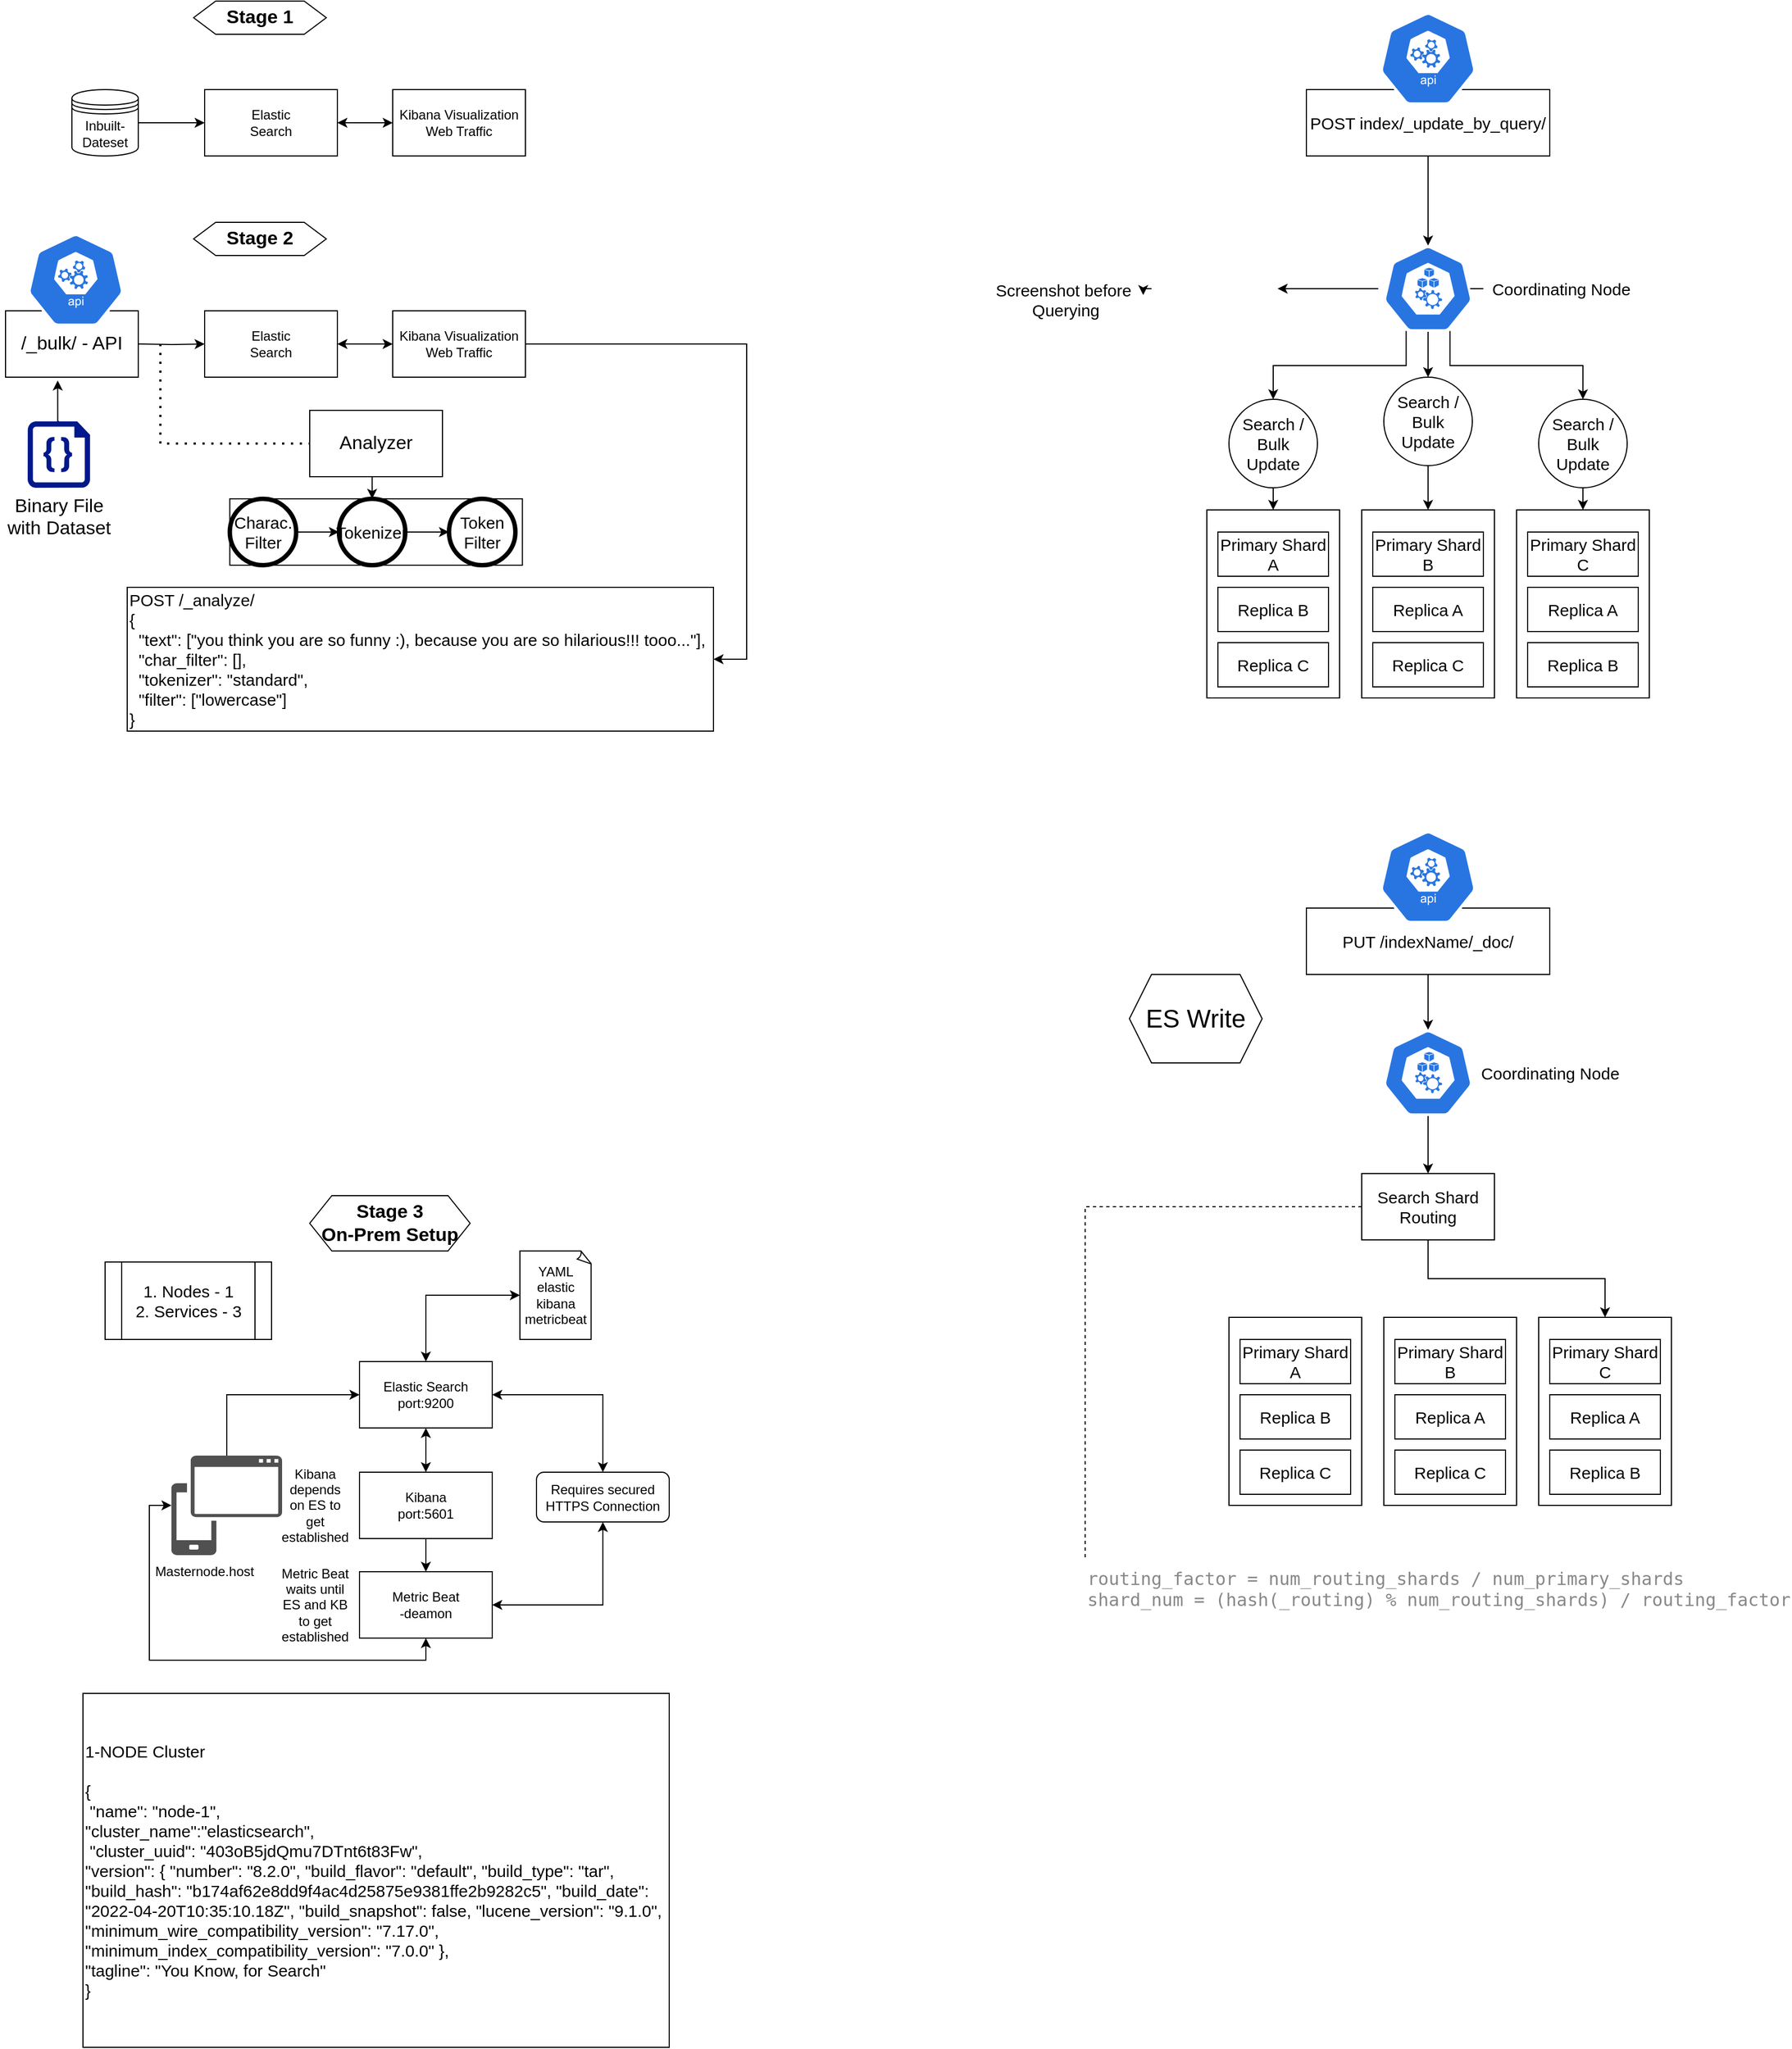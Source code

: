 <mxfile version="18.0.4" type="github">
  <diagram id="VVRJWI324u3OcMAuvgbn" name="Page-1">
    <mxGraphModel dx="2365" dy="1293" grid="1" gridSize="10" guides="1" tooltips="1" connect="1" arrows="1" fold="1" page="1" pageScale="1" pageWidth="850" pageHeight="1100" background="none" math="0" shadow="0">
      <root>
        <mxCell id="0" />
        <mxCell id="1" parent="0" />
        <mxCell id="OU6S-yULbzZccyL7ORFk-41" style="edgeStyle=orthogonalEdgeStyle;rounded=0;orthogonalLoop=1;jettySize=auto;html=1;exitX=1;exitY=0.5;exitDx=0;exitDy=0;entryX=0;entryY=0.5;entryDx=0;entryDy=0;startArrow=classic;startFill=1;" edge="1" parent="1" source="OU6S-yULbzZccyL7ORFk-36" target="OU6S-yULbzZccyL7ORFk-37">
          <mxGeometry relative="1" as="geometry" />
        </mxCell>
        <mxCell id="OU6S-yULbzZccyL7ORFk-36" value="Elastic&lt;br&gt;Search" style="rounded=0;whiteSpace=wrap;html=1;strokeColor=default;" vertex="1" parent="1">
          <mxGeometry x="254" y="190" width="120" height="60" as="geometry" />
        </mxCell>
        <mxCell id="OU6S-yULbzZccyL7ORFk-37" value="Kibana Visualization&lt;br&gt;Web Traffic" style="rounded=0;whiteSpace=wrap;html=1;strokeColor=default;" vertex="1" parent="1">
          <mxGeometry x="424" y="190" width="120" height="60" as="geometry" />
        </mxCell>
        <mxCell id="OU6S-yULbzZccyL7ORFk-42" style="edgeStyle=orthogonalEdgeStyle;rounded=0;orthogonalLoop=1;jettySize=auto;html=1;exitX=1;exitY=0.5;exitDx=0;exitDy=0;entryX=0;entryY=0.5;entryDx=0;entryDy=0;startArrow=none;startFill=0;" edge="1" parent="1" source="OU6S-yULbzZccyL7ORFk-39" target="OU6S-yULbzZccyL7ORFk-36">
          <mxGeometry relative="1" as="geometry" />
        </mxCell>
        <mxCell id="OU6S-yULbzZccyL7ORFk-39" value="Inbuilt-Dateset" style="shape=datastore;whiteSpace=wrap;html=1;rounded=0;strokeColor=default;" vertex="1" parent="1">
          <mxGeometry x="134" y="190" width="60" height="60" as="geometry" />
        </mxCell>
        <mxCell id="OU6S-yULbzZccyL7ORFk-43" value="&lt;b&gt;&lt;font style=&quot;font-size: 17px;&quot;&gt;Stage 1&lt;/font&gt;&lt;/b&gt;" style="shape=hexagon;perimeter=hexagonPerimeter2;whiteSpace=wrap;html=1;fixedSize=1;rounded=0;strokeColor=default;" vertex="1" parent="1">
          <mxGeometry x="244" y="110" width="120" height="30" as="geometry" />
        </mxCell>
        <mxCell id="OU6S-yULbzZccyL7ORFk-44" style="edgeStyle=orthogonalEdgeStyle;rounded=0;orthogonalLoop=1;jettySize=auto;html=1;exitX=1;exitY=0.5;exitDx=0;exitDy=0;entryX=0;entryY=0.5;entryDx=0;entryDy=0;startArrow=classic;startFill=1;" edge="1" parent="1" source="OU6S-yULbzZccyL7ORFk-45" target="OU6S-yULbzZccyL7ORFk-46">
          <mxGeometry relative="1" as="geometry" />
        </mxCell>
        <mxCell id="OU6S-yULbzZccyL7ORFk-45" value="Elastic&lt;br&gt;Search" style="rounded=0;whiteSpace=wrap;html=1;strokeColor=default;" vertex="1" parent="1">
          <mxGeometry x="254" y="390" width="120" height="60" as="geometry" />
        </mxCell>
        <mxCell id="OU6S-yULbzZccyL7ORFk-72" style="edgeStyle=orthogonalEdgeStyle;rounded=0;orthogonalLoop=1;jettySize=auto;html=1;exitX=1;exitY=0.5;exitDx=0;exitDy=0;entryX=1;entryY=0.5;entryDx=0;entryDy=0;fontSize=15;startArrow=none;startFill=0;" edge="1" parent="1" source="OU6S-yULbzZccyL7ORFk-46" target="OU6S-yULbzZccyL7ORFk-70">
          <mxGeometry relative="1" as="geometry">
            <Array as="points">
              <mxPoint x="744" y="420" />
              <mxPoint x="744" y="705" />
            </Array>
          </mxGeometry>
        </mxCell>
        <mxCell id="OU6S-yULbzZccyL7ORFk-46" value="Kibana Visualization&lt;br&gt;Web Traffic" style="rounded=0;whiteSpace=wrap;html=1;strokeColor=default;" vertex="1" parent="1">
          <mxGeometry x="424" y="390" width="120" height="60" as="geometry" />
        </mxCell>
        <mxCell id="OU6S-yULbzZccyL7ORFk-47" style="edgeStyle=orthogonalEdgeStyle;rounded=0;orthogonalLoop=1;jettySize=auto;html=1;exitX=1;exitY=0.5;exitDx=0;exitDy=0;entryX=0;entryY=0.5;entryDx=0;entryDy=0;startArrow=none;startFill=0;" edge="1" parent="1" target="OU6S-yULbzZccyL7ORFk-45">
          <mxGeometry relative="1" as="geometry">
            <mxPoint x="194.0" y="420.0" as="sourcePoint" />
          </mxGeometry>
        </mxCell>
        <mxCell id="OU6S-yULbzZccyL7ORFk-49" value="&lt;b&gt;&lt;font style=&quot;font-size: 17px;&quot;&gt;Stage 2&lt;/font&gt;&lt;/b&gt;" style="shape=hexagon;perimeter=hexagonPerimeter2;whiteSpace=wrap;html=1;fixedSize=1;rounded=0;strokeColor=default;" vertex="1" parent="1">
          <mxGeometry x="244" y="310" width="120" height="30" as="geometry" />
        </mxCell>
        <mxCell id="OU6S-yULbzZccyL7ORFk-53" style="edgeStyle=orthogonalEdgeStyle;rounded=0;orthogonalLoop=1;jettySize=auto;html=1;exitX=0.5;exitY=0;exitDx=0;exitDy=0;exitPerimeter=0;entryX=0.393;entryY=1.05;entryDx=0;entryDy=0;entryPerimeter=0;fontSize=17;startArrow=none;startFill=0;" edge="1" parent="1" source="OU6S-yULbzZccyL7ORFk-50" target="OU6S-yULbzZccyL7ORFk-51">
          <mxGeometry relative="1" as="geometry" />
        </mxCell>
        <mxCell id="OU6S-yULbzZccyL7ORFk-50" value="Binary File &lt;br&gt;with Dataset" style="sketch=0;aspect=fixed;pointerEvents=1;shadow=0;dashed=0;html=1;strokeColor=none;labelPosition=center;verticalLabelPosition=bottom;verticalAlign=top;align=center;fillColor=#00188D;shape=mxgraph.azure.code_file;rounded=0;fontSize=17;" vertex="1" parent="1">
          <mxGeometry x="94" y="490" width="56.4" height="60" as="geometry" />
        </mxCell>
        <mxCell id="OU6S-yULbzZccyL7ORFk-51" value="/_bulk/ - API" style="rounded=0;whiteSpace=wrap;html=1;fontSize=17;strokeColor=default;" vertex="1" parent="1">
          <mxGeometry x="74" y="390" width="120" height="60" as="geometry" />
        </mxCell>
        <mxCell id="OU6S-yULbzZccyL7ORFk-52" value="" style="sketch=0;html=1;dashed=0;whitespace=wrap;fillColor=#2875E2;strokeColor=#ffffff;points=[[0.005,0.63,0],[0.1,0.2,0],[0.9,0.2,0],[0.5,0,0],[0.995,0.63,0],[0.72,0.99,0],[0.5,1,0],[0.28,0.99,0]];shape=mxgraph.kubernetes.icon;prIcon=api;rounded=0;fontSize=17;" vertex="1" parent="1">
          <mxGeometry x="70" y="320" width="135" height="84" as="geometry" />
        </mxCell>
        <mxCell id="OU6S-yULbzZccyL7ORFk-56" value="" style="endArrow=none;dashed=1;html=1;dashPattern=1 3;strokeWidth=2;rounded=0;fontSize=17;entryX=0;entryY=0.5;entryDx=0;entryDy=0;" edge="1" parent="1" target="OU6S-yULbzZccyL7ORFk-57">
          <mxGeometry width="50" height="50" relative="1" as="geometry">
            <mxPoint x="214" y="420" as="sourcePoint" />
            <mxPoint x="509.44" y="512.16" as="targetPoint" />
            <Array as="points">
              <mxPoint x="214" y="510" />
            </Array>
          </mxGeometry>
        </mxCell>
        <mxCell id="OU6S-yULbzZccyL7ORFk-69" style="edgeStyle=orthogonalEdgeStyle;rounded=0;orthogonalLoop=1;jettySize=auto;html=1;exitX=0.5;exitY=1;exitDx=0;exitDy=0;entryX=0.5;entryY=0;entryDx=0;entryDy=0;fontSize=15;startArrow=none;startFill=0;" edge="1" parent="1" source="OU6S-yULbzZccyL7ORFk-57" target="OU6S-yULbzZccyL7ORFk-64">
          <mxGeometry relative="1" as="geometry" />
        </mxCell>
        <mxCell id="OU6S-yULbzZccyL7ORFk-57" value="Analyzer" style="rounded=0;whiteSpace=wrap;html=1;fontSize=17;strokeColor=default;" vertex="1" parent="1">
          <mxGeometry x="349" y="480" width="120" height="60" as="geometry" />
        </mxCell>
        <mxCell id="OU6S-yULbzZccyL7ORFk-68" value="" style="group;fillColor=none;strokeColor=default;" vertex="1" connectable="0" parent="1">
          <mxGeometry x="276.75" y="560" width="264.5" height="60" as="geometry" />
        </mxCell>
        <mxCell id="OU6S-yULbzZccyL7ORFk-63" value="Charac.&lt;br style=&quot;font-size: 15px;&quot;&gt;Filter" style="ellipse;whiteSpace=wrap;html=1;aspect=fixed;rounded=0;fontSize=15;strokeColor=default;gradientColor=none;strokeWidth=4;" vertex="1" parent="OU6S-yULbzZccyL7ORFk-68">
          <mxGeometry width="60" height="60" as="geometry" />
        </mxCell>
        <mxCell id="OU6S-yULbzZccyL7ORFk-64" value="Tokenizer" style="ellipse;whiteSpace=wrap;html=1;aspect=fixed;rounded=0;fontSize=15;strokeColor=default;gradientColor=none;strokeWidth=4;" vertex="1" parent="OU6S-yULbzZccyL7ORFk-68">
          <mxGeometry x="98.669" width="60" height="60" as="geometry" />
        </mxCell>
        <mxCell id="OU6S-yULbzZccyL7ORFk-65" value="Token Filter" style="ellipse;whiteSpace=wrap;html=1;aspect=fixed;rounded=0;fontSize=15;strokeColor=default;gradientColor=none;strokeWidth=4;" vertex="1" parent="OU6S-yULbzZccyL7ORFk-68">
          <mxGeometry x="198.168" width="60" height="60" as="geometry" />
        </mxCell>
        <mxCell id="OU6S-yULbzZccyL7ORFk-66" style="edgeStyle=orthogonalEdgeStyle;rounded=0;orthogonalLoop=1;jettySize=auto;html=1;exitX=1;exitY=0.5;exitDx=0;exitDy=0;entryX=0;entryY=0.5;entryDx=0;entryDy=0;fontSize=15;startArrow=none;startFill=0;" edge="1" parent="OU6S-yULbzZccyL7ORFk-68" source="OU6S-yULbzZccyL7ORFk-63" target="OU6S-yULbzZccyL7ORFk-64">
          <mxGeometry relative="1" as="geometry" />
        </mxCell>
        <mxCell id="OU6S-yULbzZccyL7ORFk-67" style="edgeStyle=orthogonalEdgeStyle;rounded=0;orthogonalLoop=1;jettySize=auto;html=1;exitX=1;exitY=0.5;exitDx=0;exitDy=0;entryX=0;entryY=0.5;entryDx=0;entryDy=0;fontSize=15;startArrow=none;startFill=0;" edge="1" parent="OU6S-yULbzZccyL7ORFk-68" source="OU6S-yULbzZccyL7ORFk-64" target="OU6S-yULbzZccyL7ORFk-65">
          <mxGeometry relative="1" as="geometry" />
        </mxCell>
        <mxCell id="OU6S-yULbzZccyL7ORFk-70" value="&lt;div&gt;POST /_analyze/&lt;/div&gt;&lt;div&gt;{&lt;/div&gt;&lt;div&gt;&amp;nbsp; &quot;text&quot;: [&quot;you think you are so funny :), because you are so hilarious!!! tooo...&quot;],&lt;/div&gt;&lt;div&gt;&amp;nbsp; &quot;char_filter&quot;: [],&lt;/div&gt;&lt;div&gt;&amp;nbsp; &quot;tokenizer&quot;: &quot;standard&quot;,&lt;/div&gt;&lt;div&gt;&amp;nbsp; &quot;filter&quot;: [&quot;lowercase&quot;]&lt;/div&gt;&lt;div&gt;}&lt;/div&gt;" style="rounded=0;whiteSpace=wrap;html=1;fontSize=15;strokeColor=default;strokeWidth=1;fillColor=none;gradientColor=none;align=left;" vertex="1" parent="1">
          <mxGeometry x="184" y="640" width="530" height="130" as="geometry" />
        </mxCell>
        <mxCell id="OU6S-yULbzZccyL7ORFk-76" value="&lt;span style=&quot;&quot;&gt;1-NODE Cluster&lt;br&gt;&lt;br&gt;{&lt;br&gt;&amp;nbsp;&quot;name&quot;: &quot;node-1&quot;, &lt;br&gt;&quot;cluster_name&quot;:&quot;elasticsearch&quot;,&lt;br&gt;&amp;nbsp;&quot;cluster_uuid&quot;: &quot;403oB5jdQmu7DTnt6t83Fw&quot;, &lt;br&gt;&quot;version&quot;: { &quot;number&quot;: &quot;8.2.0&quot;, &quot;build_flavor&quot;: &quot;default&quot;, &quot;build_type&quot;: &quot;tar&quot;, &quot;build_hash&quot;: &quot;b174af62e8dd9f4ac4d25875e9381ffe2b9282c5&quot;, &quot;build_date&quot;: &quot;2022-04-20T10:35:10.18Z&quot;, &quot;build_snapshot&quot;: false, &quot;lucene_version&quot;: &quot;9.1.0&quot;, &quot;minimum_wire_compatibility_version&quot;: &quot;7.17.0&quot;, &quot;minimum_index_compatibility_version&quot;: &quot;7.0.0&quot; }, &lt;br&gt;&quot;tagline&quot;: &quot;You Know, for Search&quot; &lt;br&gt;}&lt;/span&gt;" style="rounded=0;whiteSpace=wrap;html=1;labelBackgroundColor=none;fontSize=15;strokeColor=default;strokeWidth=1;fillColor=none;gradientColor=none;align=left;" vertex="1" parent="1">
          <mxGeometry x="144" y="1640" width="530" height="320" as="geometry" />
        </mxCell>
        <mxCell id="OU6S-yULbzZccyL7ORFk-77" value="" style="group" vertex="1" connectable="0" parent="1">
          <mxGeometry x="164" y="1190" width="500" height="370" as="geometry" />
        </mxCell>
        <mxCell id="OU6S-yULbzZccyL7ORFk-14" value="" style="group" vertex="1" connectable="0" parent="OU6S-yULbzZccyL7ORFk-77">
          <mxGeometry x="150" y="50" width="350" height="320" as="geometry" />
        </mxCell>
        <mxCell id="OU6S-yULbzZccyL7ORFk-7" value="" style="group;strokeColor=none;" vertex="1" connectable="0" parent="OU6S-yULbzZccyL7ORFk-14">
          <mxGeometry x="70" width="280" height="320" as="geometry" />
        </mxCell>
        <mxCell id="OU6S-yULbzZccyL7ORFk-8" value="" style="edgeStyle=orthogonalEdgeStyle;rounded=0;orthogonalLoop=1;jettySize=auto;html=1;startArrow=classic;startFill=1;" edge="1" parent="OU6S-yULbzZccyL7ORFk-7" source="OU6S-yULbzZccyL7ORFk-3" target="OU6S-yULbzZccyL7ORFk-4">
          <mxGeometry relative="1" as="geometry" />
        </mxCell>
        <mxCell id="OU6S-yULbzZccyL7ORFk-3" value="&lt;span style=&quot;&quot;&gt;Elastic Search&lt;br&gt;port:9200&lt;br&gt;&lt;/span&gt;" style="rounded=0;whiteSpace=wrap;html=1;" vertex="1" parent="OU6S-yULbzZccyL7ORFk-7">
          <mxGeometry x="10" y="100" width="120" height="60" as="geometry" />
        </mxCell>
        <mxCell id="OU6S-yULbzZccyL7ORFk-9" value="" style="edgeStyle=orthogonalEdgeStyle;rounded=0;orthogonalLoop=1;jettySize=auto;html=1;" edge="1" parent="OU6S-yULbzZccyL7ORFk-7" source="OU6S-yULbzZccyL7ORFk-4" target="OU6S-yULbzZccyL7ORFk-5">
          <mxGeometry relative="1" as="geometry" />
        </mxCell>
        <mxCell id="OU6S-yULbzZccyL7ORFk-4" value="Kibana&lt;br&gt;port:5601" style="rounded=0;whiteSpace=wrap;html=1;" vertex="1" parent="OU6S-yULbzZccyL7ORFk-7">
          <mxGeometry x="10" y="200" width="120" height="60" as="geometry" />
        </mxCell>
        <mxCell id="OU6S-yULbzZccyL7ORFk-20" style="edgeStyle=orthogonalEdgeStyle;rounded=0;orthogonalLoop=1;jettySize=auto;html=1;exitX=0.5;exitY=1;exitDx=0;exitDy=0;entryX=0;entryY=0.5;entryDx=0;entryDy=0;entryPerimeter=0;startArrow=classic;startFill=1;" edge="1" parent="OU6S-yULbzZccyL7ORFk-7" source="OU6S-yULbzZccyL7ORFk-5" target="OU6S-yULbzZccyL7ORFk-1">
          <mxGeometry relative="1" as="geometry" />
        </mxCell>
        <mxCell id="OU6S-yULbzZccyL7ORFk-34" style="edgeStyle=orthogonalEdgeStyle;rounded=0;orthogonalLoop=1;jettySize=auto;html=1;exitX=1;exitY=0.5;exitDx=0;exitDy=0;entryX=0.5;entryY=1;entryDx=0;entryDy=0;startArrow=classic;startFill=1;" edge="1" parent="OU6S-yULbzZccyL7ORFk-7" source="OU6S-yULbzZccyL7ORFk-5" target="OU6S-yULbzZccyL7ORFk-33">
          <mxGeometry relative="1" as="geometry" />
        </mxCell>
        <mxCell id="OU6S-yULbzZccyL7ORFk-5" value="Metric Beat&lt;br&gt;-deamon" style="rounded=0;whiteSpace=wrap;html=1;" vertex="1" parent="OU6S-yULbzZccyL7ORFk-7">
          <mxGeometry x="10" y="290" width="120" height="60" as="geometry" />
        </mxCell>
        <mxCell id="OU6S-yULbzZccyL7ORFk-18" style="edgeStyle=orthogonalEdgeStyle;rounded=0;orthogonalLoop=1;jettySize=auto;html=1;exitX=0.5;exitY=0;exitDx=0;exitDy=0;exitPerimeter=0;entryX=0;entryY=0.5;entryDx=0;entryDy=0;" edge="1" parent="OU6S-yULbzZccyL7ORFk-7" source="OU6S-yULbzZccyL7ORFk-1" target="OU6S-yULbzZccyL7ORFk-3">
          <mxGeometry relative="1" as="geometry" />
        </mxCell>
        <mxCell id="OU6S-yULbzZccyL7ORFk-1" value="" style="sketch=0;pointerEvents=1;shadow=0;dashed=0;html=1;strokeColor=none;labelPosition=center;verticalLabelPosition=bottom;verticalAlign=top;align=center;fillColor=#505050;shape=mxgraph.mscae.intune.device_os" vertex="1" parent="OU6S-yULbzZccyL7ORFk-7">
          <mxGeometry x="-160" y="185" width="100" height="90" as="geometry" />
        </mxCell>
        <mxCell id="OU6S-yULbzZccyL7ORFk-15" value="Masternode.host" style="text;html=1;strokeColor=none;fillColor=none;align=center;verticalAlign=middle;whiteSpace=wrap;rounded=0;" vertex="1" parent="OU6S-yULbzZccyL7ORFk-7">
          <mxGeometry x="-160" y="275" width="60" height="30" as="geometry" />
        </mxCell>
        <mxCell id="OU6S-yULbzZccyL7ORFk-35" style="edgeStyle=orthogonalEdgeStyle;rounded=0;orthogonalLoop=1;jettySize=auto;html=1;exitX=0.5;exitY=0;exitDx=0;exitDy=0;entryX=1;entryY=0.5;entryDx=0;entryDy=0;startArrow=classic;startFill=1;" edge="1" parent="OU6S-yULbzZccyL7ORFk-7" source="OU6S-yULbzZccyL7ORFk-33" target="OU6S-yULbzZccyL7ORFk-3">
          <mxGeometry relative="1" as="geometry" />
        </mxCell>
        <mxCell id="OU6S-yULbzZccyL7ORFk-33" value="Requires secured HTTPS Connection" style="rounded=1;whiteSpace=wrap;html=1;strokeColor=default;" vertex="1" parent="OU6S-yULbzZccyL7ORFk-7">
          <mxGeometry x="170" y="200" width="120" height="45" as="geometry" />
        </mxCell>
        <mxCell id="OU6S-yULbzZccyL7ORFk-12" value="" style="group" vertex="1" connectable="0" parent="OU6S-yULbzZccyL7ORFk-14">
          <mxGeometry x="10" y="215" width="60" height="120" as="geometry" />
        </mxCell>
        <mxCell id="OU6S-yULbzZccyL7ORFk-11" value="Metric Beat waits until ES and KB to get established" style="text;html=1;strokeColor=none;fillColor=none;align=center;verticalAlign=middle;whiteSpace=wrap;rounded=0;" vertex="1" parent="OU6S-yULbzZccyL7ORFk-12">
          <mxGeometry y="90" width="60" height="30" as="geometry" />
        </mxCell>
        <mxCell id="OU6S-yULbzZccyL7ORFk-10" value="Kibana depends on ES to get established" style="text;html=1;strokeColor=none;fillColor=none;align=center;verticalAlign=middle;whiteSpace=wrap;rounded=0;" vertex="1" parent="OU6S-yULbzZccyL7ORFk-12">
          <mxGeometry width="60" height="30" as="geometry" />
        </mxCell>
        <mxCell id="OU6S-yULbzZccyL7ORFk-28" value="YAML&lt;br&gt;elastic&lt;br&gt;kibana&lt;br&gt;metricbeat" style="whiteSpace=wrap;html=1;shape=mxgraph.basic.document;rounded=0;strokeColor=default;" vertex="1" parent="OU6S-yULbzZccyL7ORFk-77">
          <mxGeometry x="375" y="50" width="65" height="80" as="geometry" />
        </mxCell>
        <mxCell id="OU6S-yULbzZccyL7ORFk-29" style="edgeStyle=orthogonalEdgeStyle;rounded=0;orthogonalLoop=1;jettySize=auto;html=1;exitX=0.5;exitY=0;exitDx=0;exitDy=0;entryX=0;entryY=0.5;entryDx=0;entryDy=0;entryPerimeter=0;startArrow=classic;startFill=1;" edge="1" parent="OU6S-yULbzZccyL7ORFk-77" source="OU6S-yULbzZccyL7ORFk-3" target="OU6S-yULbzZccyL7ORFk-28">
          <mxGeometry relative="1" as="geometry" />
        </mxCell>
        <mxCell id="OU6S-yULbzZccyL7ORFk-71" value="&lt;b&gt;&lt;font style=&quot;font-size: 17px;&quot;&gt;Stage 3&lt;br&gt;On-Prem Setup&lt;/font&gt;&lt;/b&gt;" style="shape=hexagon;perimeter=hexagonPerimeter2;whiteSpace=wrap;html=1;fixedSize=1;rounded=0;strokeColor=default;" vertex="1" parent="OU6S-yULbzZccyL7ORFk-77">
          <mxGeometry x="185" width="145" height="50" as="geometry" />
        </mxCell>
        <mxCell id="OU6S-yULbzZccyL7ORFk-73" value="1. Nodes - 1&lt;br&gt;2. Services - 3" style="shape=process;whiteSpace=wrap;html=1;backgroundOutline=1;rounded=0;fontSize=15;strokeColor=default;strokeWidth=1;fillColor=none;gradientColor=none;" vertex="1" parent="OU6S-yULbzZccyL7ORFk-77">
          <mxGeometry y="60" width="150.5" height="70" as="geometry" />
        </mxCell>
        <mxCell id="OU6S-yULbzZccyL7ORFk-88" style="edgeStyle=orthogonalEdgeStyle;rounded=0;orthogonalLoop=1;jettySize=auto;html=1;exitX=0.5;exitY=1;exitDx=0;exitDy=0;entryX=0.5;entryY=0;entryDx=0;entryDy=0;entryPerimeter=0;fontSize=15;startArrow=none;startFill=0;" edge="1" parent="1" source="OU6S-yULbzZccyL7ORFk-78" target="OU6S-yULbzZccyL7ORFk-79">
          <mxGeometry relative="1" as="geometry" />
        </mxCell>
        <mxCell id="OU6S-yULbzZccyL7ORFk-78" value="POST index/_update_by_query/" style="rounded=0;whiteSpace=wrap;html=1;labelBackgroundColor=none;fontSize=15;strokeColor=default;strokeWidth=1;fillColor=none;gradientColor=none;" vertex="1" parent="1">
          <mxGeometry x="1250" y="190" width="220" height="60" as="geometry" />
        </mxCell>
        <mxCell id="OU6S-yULbzZccyL7ORFk-82" value="" style="edgeStyle=orthogonalEdgeStyle;rounded=0;orthogonalLoop=1;jettySize=auto;html=1;fontSize=15;startArrow=none;startFill=0;" edge="1" parent="1" source="OU6S-yULbzZccyL7ORFk-80">
          <mxGeometry relative="1" as="geometry">
            <mxPoint x="1365" y="339" as="targetPoint" />
          </mxGeometry>
        </mxCell>
        <mxCell id="OU6S-yULbzZccyL7ORFk-83" value="" style="edgeStyle=orthogonalEdgeStyle;rounded=0;orthogonalLoop=1;jettySize=auto;html=1;fontSize=15;startArrow=none;startFill=0;" edge="1" parent="1" source="OU6S-yULbzZccyL7ORFk-80">
          <mxGeometry relative="1" as="geometry">
            <mxPoint x="1365" y="339" as="targetPoint" />
          </mxGeometry>
        </mxCell>
        <mxCell id="OU6S-yULbzZccyL7ORFk-85" value="" style="sketch=0;html=1;dashed=0;whitespace=wrap;fillColor=#2875E2;strokeColor=#ffffff;points=[[0.005,0.63,0],[0.1,0.2,0],[0.9,0.2,0],[0.5,0,0],[0.995,0.63,0],[0.72,0.99,0],[0.5,1,0],[0.28,0.99,0]];shape=mxgraph.kubernetes.icon;prIcon=api;rounded=0;fontSize=17;" vertex="1" parent="1">
          <mxGeometry x="1292.5" y="120" width="135" height="84" as="geometry" />
        </mxCell>
        <mxCell id="OU6S-yULbzZccyL7ORFk-119" style="edgeStyle=orthogonalEdgeStyle;rounded=0;orthogonalLoop=1;jettySize=auto;html=1;exitX=0;exitY=0.5;exitDx=0;exitDy=0;entryX=1.018;entryY=0.394;entryDx=0;entryDy=0;entryPerimeter=0;fontSize=15;startArrow=none;startFill=0;" edge="1" parent="1" source="OU6S-yULbzZccyL7ORFk-86" target="OU6S-yULbzZccyL7ORFk-118">
          <mxGeometry relative="1" as="geometry" />
        </mxCell>
        <mxCell id="OU6S-yULbzZccyL7ORFk-86" value="" style="shape=image;html=1;verticalAlign=top;verticalLabelPosition=bottom;labelBackgroundColor=#ffffff;imageAspect=0;aspect=fixed;image=https://cdn1.iconfinder.com/data/icons/ios-11-glyphs/30/screenshot-128.png;rounded=0;fontSize=15;strokeColor=default;strokeWidth=1;fillColor=none;gradientColor=none;" vertex="1" parent="1">
          <mxGeometry x="1110" y="313" width="114" height="114" as="geometry" />
        </mxCell>
        <mxCell id="OU6S-yULbzZccyL7ORFk-87" style="edgeStyle=orthogonalEdgeStyle;rounded=0;orthogonalLoop=1;jettySize=auto;html=1;entryX=1;entryY=0.5;entryDx=0;entryDy=0;fontSize=15;startArrow=none;startFill=0;" edge="1" parent="1" source="OU6S-yULbzZccyL7ORFk-79" target="OU6S-yULbzZccyL7ORFk-86">
          <mxGeometry relative="1" as="geometry" />
        </mxCell>
        <mxCell id="OU6S-yULbzZccyL7ORFk-89" value="" style="rounded=0;whiteSpace=wrap;html=1;labelBackgroundColor=none;fontSize=15;strokeColor=default;strokeWidth=1;fillColor=none;gradientColor=none;" vertex="1" parent="1">
          <mxGeometry x="1160" y="570" width="120" height="170" as="geometry" />
        </mxCell>
        <mxCell id="OU6S-yULbzZccyL7ORFk-91" value="" style="rounded=0;whiteSpace=wrap;html=1;labelBackgroundColor=none;fontSize=15;strokeColor=default;strokeWidth=1;fillColor=none;gradientColor=none;" vertex="1" parent="1">
          <mxGeometry x="1300" y="570" width="120" height="170" as="geometry" />
        </mxCell>
        <mxCell id="OU6S-yULbzZccyL7ORFk-92" value="" style="rounded=0;whiteSpace=wrap;html=1;labelBackgroundColor=none;fontSize=15;strokeColor=default;strokeWidth=1;fillColor=none;gradientColor=none;" vertex="1" parent="1">
          <mxGeometry x="1440" y="570" width="120" height="170" as="geometry" />
        </mxCell>
        <mxCell id="OU6S-yULbzZccyL7ORFk-104" style="edgeStyle=orthogonalEdgeStyle;rounded=0;orthogonalLoop=1;jettySize=auto;html=1;exitX=0.5;exitY=1;exitDx=0;exitDy=0;entryX=0.5;entryY=0;entryDx=0;entryDy=0;fontSize=15;startArrow=none;startFill=0;" edge="1" parent="1" source="OU6S-yULbzZccyL7ORFk-94" target="OU6S-yULbzZccyL7ORFk-91">
          <mxGeometry relative="1" as="geometry" />
        </mxCell>
        <mxCell id="OU6S-yULbzZccyL7ORFk-94" value="Search / Bulk Update" style="ellipse;whiteSpace=wrap;html=1;aspect=fixed;rounded=0;labelBackgroundColor=none;fontSize=15;strokeColor=default;strokeWidth=1;fillColor=none;gradientColor=none;" vertex="1" parent="1">
          <mxGeometry x="1320" y="450" width="80" height="80" as="geometry" />
        </mxCell>
        <mxCell id="OU6S-yULbzZccyL7ORFk-103" style="edgeStyle=orthogonalEdgeStyle;rounded=0;orthogonalLoop=1;jettySize=auto;html=1;exitX=0.5;exitY=1;exitDx=0;exitDy=0;entryX=0.5;entryY=0;entryDx=0;entryDy=0;fontSize=15;startArrow=none;startFill=0;" edge="1" parent="1" source="OU6S-yULbzZccyL7ORFk-95" target="OU6S-yULbzZccyL7ORFk-89">
          <mxGeometry relative="1" as="geometry" />
        </mxCell>
        <mxCell id="OU6S-yULbzZccyL7ORFk-95" value="Search / Bulk Update" style="ellipse;whiteSpace=wrap;html=1;aspect=fixed;rounded=0;labelBackgroundColor=none;fontSize=15;strokeColor=default;strokeWidth=1;fillColor=none;gradientColor=none;" vertex="1" parent="1">
          <mxGeometry x="1180" y="470" width="80" height="80" as="geometry" />
        </mxCell>
        <mxCell id="OU6S-yULbzZccyL7ORFk-105" style="edgeStyle=orthogonalEdgeStyle;rounded=0;orthogonalLoop=1;jettySize=auto;html=1;exitX=0.5;exitY=1;exitDx=0;exitDy=0;entryX=0.5;entryY=0;entryDx=0;entryDy=0;fontSize=15;startArrow=none;startFill=0;" edge="1" parent="1" source="OU6S-yULbzZccyL7ORFk-96" target="OU6S-yULbzZccyL7ORFk-92">
          <mxGeometry relative="1" as="geometry" />
        </mxCell>
        <mxCell id="OU6S-yULbzZccyL7ORFk-96" value="Search / Bulk Update" style="ellipse;whiteSpace=wrap;html=1;aspect=fixed;rounded=0;labelBackgroundColor=none;fontSize=15;strokeColor=default;strokeWidth=1;fillColor=none;gradientColor=none;" vertex="1" parent="1">
          <mxGeometry x="1460" y="470" width="80" height="80" as="geometry" />
        </mxCell>
        <mxCell id="OU6S-yULbzZccyL7ORFk-100" style="edgeStyle=orthogonalEdgeStyle;rounded=0;orthogonalLoop=1;jettySize=auto;html=1;exitX=0.5;exitY=1;exitDx=0;exitDy=0;exitPerimeter=0;fontSize=15;startArrow=none;startFill=0;" edge="1" parent="1" source="OU6S-yULbzZccyL7ORFk-79" target="OU6S-yULbzZccyL7ORFk-94">
          <mxGeometry relative="1" as="geometry" />
        </mxCell>
        <mxCell id="OU6S-yULbzZccyL7ORFk-101" style="edgeStyle=orthogonalEdgeStyle;rounded=0;orthogonalLoop=1;jettySize=auto;html=1;exitX=0.28;exitY=0.99;exitDx=0;exitDy=0;exitPerimeter=0;entryX=0.5;entryY=0;entryDx=0;entryDy=0;fontSize=15;startArrow=none;startFill=0;" edge="1" parent="1" source="OU6S-yULbzZccyL7ORFk-79" target="OU6S-yULbzZccyL7ORFk-95">
          <mxGeometry relative="1" as="geometry" />
        </mxCell>
        <mxCell id="OU6S-yULbzZccyL7ORFk-102" style="edgeStyle=orthogonalEdgeStyle;rounded=0;orthogonalLoop=1;jettySize=auto;html=1;exitX=0.72;exitY=0.99;exitDx=0;exitDy=0;exitPerimeter=0;entryX=0.5;entryY=0;entryDx=0;entryDy=0;fontSize=15;startArrow=none;startFill=0;" edge="1" parent="1" source="OU6S-yULbzZccyL7ORFk-79" target="OU6S-yULbzZccyL7ORFk-96">
          <mxGeometry relative="1" as="geometry" />
        </mxCell>
        <mxCell id="OU6S-yULbzZccyL7ORFk-79" value="" style="sketch=0;html=1;dashed=0;whitespace=wrap;fillColor=#2875E2;strokeColor=#ffffff;points=[[0.005,0.63,0],[0.1,0.2,0],[0.9,0.2,0],[0.5,0,0],[0.995,0.63,0],[0.72,0.99,0],[0.5,1,0],[0.28,0.99,0]];shape=mxgraph.kubernetes.icon;prIcon=node;rounded=0;labelBackgroundColor=none;fontSize=15;" vertex="1" parent="1">
          <mxGeometry x="1315" y="331" width="90" height="78" as="geometry" />
        </mxCell>
        <mxCell id="OU6S-yULbzZccyL7ORFk-80" value="Coordinating Node" style="text;html=1;align=center;verticalAlign=middle;resizable=0;points=[];autosize=1;strokeColor=none;fillColor=none;fontSize=15;" vertex="1" parent="1">
          <mxGeometry x="1410" y="360" width="140" height="20" as="geometry" />
        </mxCell>
        <mxCell id="OU6S-yULbzZccyL7ORFk-109" value="" style="group" vertex="1" connectable="0" parent="1">
          <mxGeometry x="1170" y="590" width="100" height="140" as="geometry" />
        </mxCell>
        <mxCell id="OU6S-yULbzZccyL7ORFk-106" value="Primary Shard A" style="rounded=0;whiteSpace=wrap;html=1;labelBackgroundColor=none;fontSize=15;strokeColor=default;strokeWidth=1;fillColor=none;gradientColor=none;" vertex="1" parent="OU6S-yULbzZccyL7ORFk-109">
          <mxGeometry width="100" height="40" as="geometry" />
        </mxCell>
        <mxCell id="OU6S-yULbzZccyL7ORFk-107" value="Replica B" style="rounded=0;whiteSpace=wrap;html=1;labelBackgroundColor=none;fontSize=15;strokeColor=default;strokeWidth=1;fillColor=none;gradientColor=none;" vertex="1" parent="OU6S-yULbzZccyL7ORFk-109">
          <mxGeometry y="50" width="100" height="40" as="geometry" />
        </mxCell>
        <mxCell id="OU6S-yULbzZccyL7ORFk-108" value="Replica C" style="rounded=0;whiteSpace=wrap;html=1;labelBackgroundColor=none;fontSize=15;strokeColor=default;strokeWidth=1;fillColor=none;gradientColor=none;" vertex="1" parent="OU6S-yULbzZccyL7ORFk-109">
          <mxGeometry y="100" width="100" height="40" as="geometry" />
        </mxCell>
        <mxCell id="OU6S-yULbzZccyL7ORFk-110" value="" style="group" vertex="1" connectable="0" parent="1">
          <mxGeometry x="1310" y="590" width="100" height="140" as="geometry" />
        </mxCell>
        <mxCell id="OU6S-yULbzZccyL7ORFk-111" value="Primary Shard B" style="rounded=0;whiteSpace=wrap;html=1;labelBackgroundColor=none;fontSize=15;strokeColor=default;strokeWidth=1;fillColor=none;gradientColor=none;" vertex="1" parent="OU6S-yULbzZccyL7ORFk-110">
          <mxGeometry width="100" height="40" as="geometry" />
        </mxCell>
        <mxCell id="OU6S-yULbzZccyL7ORFk-112" value="Replica A" style="rounded=0;whiteSpace=wrap;html=1;labelBackgroundColor=none;fontSize=15;strokeColor=default;strokeWidth=1;fillColor=none;gradientColor=none;" vertex="1" parent="OU6S-yULbzZccyL7ORFk-110">
          <mxGeometry y="50" width="100" height="40" as="geometry" />
        </mxCell>
        <mxCell id="OU6S-yULbzZccyL7ORFk-113" value="Replica C" style="rounded=0;whiteSpace=wrap;html=1;labelBackgroundColor=none;fontSize=15;strokeColor=default;strokeWidth=1;fillColor=none;gradientColor=none;" vertex="1" parent="OU6S-yULbzZccyL7ORFk-110">
          <mxGeometry y="100" width="100" height="40" as="geometry" />
        </mxCell>
        <mxCell id="OU6S-yULbzZccyL7ORFk-114" value="" style="group" vertex="1" connectable="0" parent="1">
          <mxGeometry x="1450" y="590" width="100" height="140" as="geometry" />
        </mxCell>
        <mxCell id="OU6S-yULbzZccyL7ORFk-115" value="Primary Shard C" style="rounded=0;whiteSpace=wrap;html=1;labelBackgroundColor=none;fontSize=15;strokeColor=default;strokeWidth=1;fillColor=none;gradientColor=none;" vertex="1" parent="OU6S-yULbzZccyL7ORFk-114">
          <mxGeometry width="100" height="40" as="geometry" />
        </mxCell>
        <mxCell id="OU6S-yULbzZccyL7ORFk-116" value="Replica A" style="rounded=0;whiteSpace=wrap;html=1;labelBackgroundColor=none;fontSize=15;strokeColor=default;strokeWidth=1;fillColor=none;gradientColor=none;" vertex="1" parent="OU6S-yULbzZccyL7ORFk-114">
          <mxGeometry y="50" width="100" height="40" as="geometry" />
        </mxCell>
        <mxCell id="OU6S-yULbzZccyL7ORFk-117" value="Replica B" style="rounded=0;whiteSpace=wrap;html=1;labelBackgroundColor=none;fontSize=15;strokeColor=default;strokeWidth=1;fillColor=none;gradientColor=none;" vertex="1" parent="OU6S-yULbzZccyL7ORFk-114">
          <mxGeometry y="100" width="100" height="40" as="geometry" />
        </mxCell>
        <mxCell id="OU6S-yULbzZccyL7ORFk-118" value="Screenshot before&lt;br&gt;&amp;nbsp;Querying" style="text;html=1;align=center;verticalAlign=middle;resizable=0;points=[];autosize=1;strokeColor=none;fillColor=none;fontSize=15;" vertex="1" parent="1">
          <mxGeometry x="960" y="360" width="140" height="40" as="geometry" />
        </mxCell>
        <mxCell id="OU6S-yULbzZccyL7ORFk-186" value="&lt;pre style=&quot;box-sizing: border-box; font-family: Consolas, Menlo, &amp;quot;DejaVu Sans Mono&amp;quot;, &amp;quot;Bitstream Vera Sans Mono&amp;quot;, &amp;quot;Lucida Console&amp;quot;, monospace; font-size: 16px; margin-top: 0px; margin-bottom: 1rem; overflow: auto; color: rgb(136, 136, 136); background-color: rgb(255, 255, 255);&quot; class=&quot;literallayout&quot;&gt;&lt;br&gt;&lt;/pre&gt;" style="text;html=1;align=left;verticalAlign=middle;resizable=0;points=[];autosize=1;strokeColor=none;fillColor=none;fontSize=15;" vertex="1" parent="1">
          <mxGeometry x="622.5" y="1180" width="20" height="40" as="geometry" />
        </mxCell>
        <mxCell id="OU6S-yULbzZccyL7ORFk-192" value="" style="group" vertex="1" connectable="0" parent="1">
          <mxGeometry x="1050" y="860" width="550" height="760" as="geometry" />
        </mxCell>
        <mxCell id="OU6S-yULbzZccyL7ORFk-127" value="PUT /indexName/_doc/" style="rounded=0;whiteSpace=wrap;html=1;labelBackgroundColor=none;fontSize=15;strokeColor=default;strokeWidth=1;fillColor=none;gradientColor=none;" vertex="1" parent="OU6S-yULbzZccyL7ORFk-192">
          <mxGeometry x="200" y="70" width="220" height="60" as="geometry" />
        </mxCell>
        <mxCell id="OU6S-yULbzZccyL7ORFk-128" value="" style="sketch=0;html=1;dashed=0;whitespace=wrap;fillColor=#2875E2;strokeColor=#ffffff;points=[[0.005,0.63,0],[0.1,0.2,0],[0.9,0.2,0],[0.5,0,0],[0.995,0.63,0],[0.72,0.99,0],[0.5,1,0],[0.28,0.99,0]];shape=mxgraph.kubernetes.icon;prIcon=api;rounded=0;fontSize=17;" vertex="1" parent="OU6S-yULbzZccyL7ORFk-192">
          <mxGeometry x="242.5" width="135" height="84" as="geometry" />
        </mxCell>
        <mxCell id="OU6S-yULbzZccyL7ORFk-165" value="Coordinating Node" style="text;html=1;align=center;verticalAlign=middle;resizable=0;points=[];autosize=1;strokeColor=none;fillColor=none;fontSize=15;" vertex="1" parent="OU6S-yULbzZccyL7ORFk-192">
          <mxGeometry x="350" y="209" width="140" height="20" as="geometry" />
        </mxCell>
        <mxCell id="OU6S-yULbzZccyL7ORFk-164" value="" style="sketch=0;html=1;dashed=0;whitespace=wrap;fillColor=#2875E2;strokeColor=#ffffff;points=[[0.005,0.63,0],[0.1,0.2,0],[0.9,0.2,0],[0.5,0,0],[0.995,0.63,0],[0.72,0.99,0],[0.5,1,0],[0.28,0.99,0]];shape=mxgraph.kubernetes.icon;prIcon=node;rounded=0;labelBackgroundColor=none;fontSize=15;" vertex="1" parent="OU6S-yULbzZccyL7ORFk-192">
          <mxGeometry x="265" y="180" width="90" height="78" as="geometry" />
        </mxCell>
        <mxCell id="OU6S-yULbzZccyL7ORFk-166" style="edgeStyle=orthogonalEdgeStyle;rounded=0;orthogonalLoop=1;jettySize=auto;html=1;exitX=0.5;exitY=1;exitDx=0;exitDy=0;entryX=0.5;entryY=0;entryDx=0;entryDy=0;entryPerimeter=0;fontSize=15;startArrow=none;startFill=0;" edge="1" parent="OU6S-yULbzZccyL7ORFk-192" source="OU6S-yULbzZccyL7ORFk-127" target="OU6S-yULbzZccyL7ORFk-164">
          <mxGeometry relative="1" as="geometry" />
        </mxCell>
        <mxCell id="OU6S-yULbzZccyL7ORFk-168" value="" style="rounded=0;whiteSpace=wrap;html=1;labelBackgroundColor=none;fontSize=15;strokeColor=default;strokeWidth=1;fillColor=none;gradientColor=none;" vertex="1" parent="OU6S-yULbzZccyL7ORFk-192">
          <mxGeometry x="130" y="440" width="120" height="170" as="geometry" />
        </mxCell>
        <mxCell id="OU6S-yULbzZccyL7ORFk-169" value="" style="rounded=0;whiteSpace=wrap;html=1;labelBackgroundColor=none;fontSize=15;strokeColor=default;strokeWidth=1;fillColor=none;gradientColor=none;" vertex="1" parent="OU6S-yULbzZccyL7ORFk-192">
          <mxGeometry x="270" y="440" width="120" height="170" as="geometry" />
        </mxCell>
        <mxCell id="OU6S-yULbzZccyL7ORFk-170" value="" style="rounded=0;whiteSpace=wrap;html=1;labelBackgroundColor=none;fontSize=15;strokeColor=default;strokeWidth=1;fillColor=none;gradientColor=none;" vertex="1" parent="OU6S-yULbzZccyL7ORFk-192">
          <mxGeometry x="410" y="440" width="120" height="170" as="geometry" />
        </mxCell>
        <mxCell id="OU6S-yULbzZccyL7ORFk-171" value="" style="group" vertex="1" connectable="0" parent="OU6S-yULbzZccyL7ORFk-192">
          <mxGeometry x="140" y="460" width="100" height="140" as="geometry" />
        </mxCell>
        <mxCell id="OU6S-yULbzZccyL7ORFk-172" value="Primary Shard A" style="rounded=0;whiteSpace=wrap;html=1;labelBackgroundColor=none;fontSize=15;strokeColor=default;strokeWidth=1;fillColor=none;gradientColor=none;" vertex="1" parent="OU6S-yULbzZccyL7ORFk-171">
          <mxGeometry width="100" height="40" as="geometry" />
        </mxCell>
        <mxCell id="OU6S-yULbzZccyL7ORFk-173" value="Replica B" style="rounded=0;whiteSpace=wrap;html=1;labelBackgroundColor=none;fontSize=15;strokeColor=default;strokeWidth=1;fillColor=none;gradientColor=none;" vertex="1" parent="OU6S-yULbzZccyL7ORFk-171">
          <mxGeometry y="50" width="100" height="40" as="geometry" />
        </mxCell>
        <mxCell id="OU6S-yULbzZccyL7ORFk-174" value="Replica C" style="rounded=0;whiteSpace=wrap;html=1;labelBackgroundColor=none;fontSize=15;strokeColor=default;strokeWidth=1;fillColor=none;gradientColor=none;" vertex="1" parent="OU6S-yULbzZccyL7ORFk-171">
          <mxGeometry y="100" width="100" height="40" as="geometry" />
        </mxCell>
        <mxCell id="OU6S-yULbzZccyL7ORFk-175" value="" style="group" vertex="1" connectable="0" parent="OU6S-yULbzZccyL7ORFk-192">
          <mxGeometry x="280" y="460" width="100" height="140" as="geometry" />
        </mxCell>
        <mxCell id="OU6S-yULbzZccyL7ORFk-176" value="Primary Shard B" style="rounded=0;whiteSpace=wrap;html=1;labelBackgroundColor=none;fontSize=15;strokeColor=default;strokeWidth=1;fillColor=none;gradientColor=none;" vertex="1" parent="OU6S-yULbzZccyL7ORFk-175">
          <mxGeometry width="100" height="40" as="geometry" />
        </mxCell>
        <mxCell id="OU6S-yULbzZccyL7ORFk-177" value="Replica A" style="rounded=0;whiteSpace=wrap;html=1;labelBackgroundColor=none;fontSize=15;strokeColor=default;strokeWidth=1;fillColor=none;gradientColor=none;" vertex="1" parent="OU6S-yULbzZccyL7ORFk-175">
          <mxGeometry y="50" width="100" height="40" as="geometry" />
        </mxCell>
        <mxCell id="OU6S-yULbzZccyL7ORFk-178" value="Replica C" style="rounded=0;whiteSpace=wrap;html=1;labelBackgroundColor=none;fontSize=15;strokeColor=default;strokeWidth=1;fillColor=none;gradientColor=none;" vertex="1" parent="OU6S-yULbzZccyL7ORFk-175">
          <mxGeometry y="100" width="100" height="40" as="geometry" />
        </mxCell>
        <mxCell id="OU6S-yULbzZccyL7ORFk-179" value="" style="group" vertex="1" connectable="0" parent="OU6S-yULbzZccyL7ORFk-192">
          <mxGeometry x="420" y="460" width="100" height="140" as="geometry" />
        </mxCell>
        <mxCell id="OU6S-yULbzZccyL7ORFk-180" value="Primary Shard C" style="rounded=0;whiteSpace=wrap;html=1;labelBackgroundColor=none;fontSize=15;strokeColor=default;strokeWidth=1;fillColor=none;gradientColor=none;" vertex="1" parent="OU6S-yULbzZccyL7ORFk-179">
          <mxGeometry width="100" height="40" as="geometry" />
        </mxCell>
        <mxCell id="OU6S-yULbzZccyL7ORFk-181" value="Replica A" style="rounded=0;whiteSpace=wrap;html=1;labelBackgroundColor=none;fontSize=15;strokeColor=default;strokeWidth=1;fillColor=none;gradientColor=none;" vertex="1" parent="OU6S-yULbzZccyL7ORFk-179">
          <mxGeometry y="50" width="100" height="40" as="geometry" />
        </mxCell>
        <mxCell id="OU6S-yULbzZccyL7ORFk-182" value="Replica B" style="rounded=0;whiteSpace=wrap;html=1;labelBackgroundColor=none;fontSize=15;strokeColor=default;strokeWidth=1;fillColor=none;gradientColor=none;" vertex="1" parent="OU6S-yULbzZccyL7ORFk-179">
          <mxGeometry y="100" width="100" height="40" as="geometry" />
        </mxCell>
        <mxCell id="OU6S-yULbzZccyL7ORFk-185" style="edgeStyle=orthogonalEdgeStyle;rounded=0;orthogonalLoop=1;jettySize=auto;html=1;exitX=0.25;exitY=1;exitDx=0;exitDy=0;entryX=0.5;entryY=0;entryDx=0;entryDy=0;fontSize=15;startArrow=none;startFill=0;" edge="1" parent="OU6S-yULbzZccyL7ORFk-192" source="OU6S-yULbzZccyL7ORFk-183" target="OU6S-yULbzZccyL7ORFk-170">
          <mxGeometry relative="1" as="geometry">
            <Array as="points">
              <mxPoint x="310" y="370" />
              <mxPoint x="310" y="405" />
              <mxPoint x="470" y="405" />
            </Array>
          </mxGeometry>
        </mxCell>
        <mxCell id="OU6S-yULbzZccyL7ORFk-183" value="Search Shard Routing" style="rounded=0;whiteSpace=wrap;html=1;labelBackgroundColor=none;fontSize=15;strokeColor=default;strokeWidth=1;fillColor=none;gradientColor=none;" vertex="1" parent="OU6S-yULbzZccyL7ORFk-192">
          <mxGeometry x="250" y="310" width="120" height="60" as="geometry" />
        </mxCell>
        <mxCell id="OU6S-yULbzZccyL7ORFk-184" style="edgeStyle=orthogonalEdgeStyle;rounded=0;orthogonalLoop=1;jettySize=auto;html=1;exitX=0.5;exitY=1;exitDx=0;exitDy=0;exitPerimeter=0;entryX=0.5;entryY=0;entryDx=0;entryDy=0;fontSize=15;startArrow=none;startFill=0;" edge="1" parent="OU6S-yULbzZccyL7ORFk-192" source="OU6S-yULbzZccyL7ORFk-164" target="OU6S-yULbzZccyL7ORFk-183">
          <mxGeometry relative="1" as="geometry" />
        </mxCell>
        <mxCell id="OU6S-yULbzZccyL7ORFk-189" value="" style="endArrow=none;dashed=1;html=1;rounded=0;fontSize=15;exitX=0;exitY=0.5;exitDx=0;exitDy=0;entryX=0;entryY=0;entryDx=0;entryDy=0;" edge="1" parent="OU6S-yULbzZccyL7ORFk-192" source="OU6S-yULbzZccyL7ORFk-183" target="OU6S-yULbzZccyL7ORFk-191">
          <mxGeometry width="50" height="50" relative="1" as="geometry">
            <mxPoint x="-150" y="-140" as="sourcePoint" />
            <mxPoint x="180" y="790" as="targetPoint" />
            <Array as="points">
              <mxPoint x="110" y="340" />
              <mxPoint y="340" />
            </Array>
          </mxGeometry>
        </mxCell>
        <mxCell id="OU6S-yULbzZccyL7ORFk-191" value="&lt;meta charset=&quot;utf-8&quot;&gt;&lt;pre style=&quot;box-sizing: border-box; font-family: Consolas, Menlo, &amp;quot;DejaVu Sans Mono&amp;quot;, &amp;quot;Bitstream Vera Sans Mono&amp;quot;, &amp;quot;Lucida Console&amp;quot;, monospace; font-size: 16px; margin-top: 0px; margin-bottom: 1rem; overflow: auto; display: block; color: rgb(136, 136, 136); font-weight: 400; font-style: normal; font-variant-ligatures: normal; font-variant-caps: normal; letter-spacing: normal; orphans: 2; text-align: left; text-indent: 0px; text-transform: none; widows: 2; word-spacing: 0px; -webkit-text-stroke-width: 0px; background-color: rgb(255, 255, 255); text-decoration-thickness: initial; text-decoration-style: initial; text-decoration-color: initial;&quot; class=&quot;literallayout&quot;&gt;routing_factor = num_routing_shards / num_primary_shards&#xa;shard_num = (hash(_routing) % num_routing_shards) / routing_factor&lt;/pre&gt;&lt;br class=&quot;Apple-interchange-newline&quot;&gt;" style="text;whiteSpace=wrap;html=1;fontSize=15;" vertex="1" parent="OU6S-yULbzZccyL7ORFk-192">
          <mxGeometry y="660" width="550" height="100" as="geometry" />
        </mxCell>
        <mxCell id="OU6S-yULbzZccyL7ORFk-193" value="&lt;font style=&quot;font-size: 23px;&quot;&gt;ES Write&lt;/font&gt;" style="shape=hexagon;perimeter=hexagonPerimeter2;whiteSpace=wrap;html=1;fixedSize=1;rounded=0;labelBackgroundColor=none;fontSize=15;strokeColor=default;strokeWidth=1;fillColor=none;gradientColor=none;" vertex="1" parent="OU6S-yULbzZccyL7ORFk-192">
          <mxGeometry x="40" y="130" width="120" height="80" as="geometry" />
        </mxCell>
      </root>
    </mxGraphModel>
  </diagram>
</mxfile>
